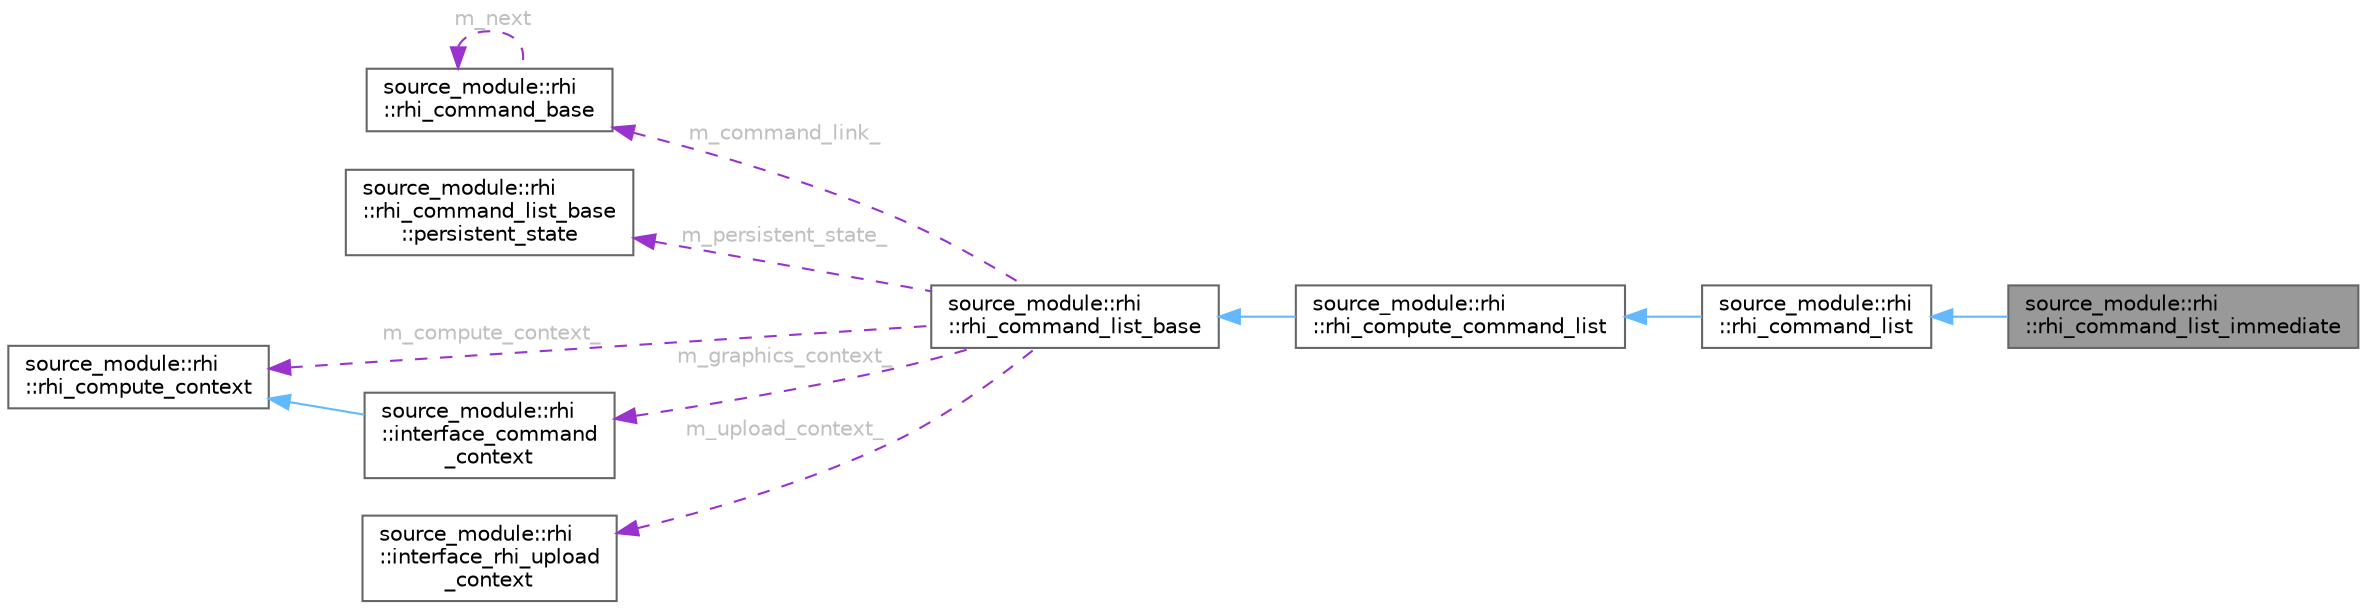 digraph "source_module::rhi::rhi_command_list_immediate"
{
 // LATEX_PDF_SIZE
  bgcolor="transparent";
  edge [fontname=Helvetica,fontsize=10,labelfontname=Helvetica,labelfontsize=10];
  node [fontname=Helvetica,fontsize=10,shape=box,height=0.2,width=0.4];
  rankdir="LR";
  Node1 [id="Node000001",label="source_module::rhi\l::rhi_command_list_immediate",height=0.2,width=0.4,color="gray40", fillcolor="grey60", style="filled", fontcolor="black",tooltip=" "];
  Node2 -> Node1 [id="edge11_Node000001_Node000002",dir="back",color="steelblue1",style="solid",tooltip=" "];
  Node2 [id="Node000002",label="source_module::rhi\l::rhi_command_list",height=0.2,width=0.4,color="gray40", fillcolor="white", style="filled",URL="$classsource__module_1_1rhi_1_1rhi__command__list.html",tooltip=" "];
  Node3 -> Node2 [id="edge12_Node000002_Node000003",dir="back",color="steelblue1",style="solid",tooltip=" "];
  Node3 [id="Node000003",label="source_module::rhi\l::rhi_compute_command_list",height=0.2,width=0.4,color="gray40", fillcolor="white", style="filled",URL="$classsource__module_1_1rhi_1_1rhi__compute__command__list.html",tooltip=" "];
  Node4 -> Node3 [id="edge13_Node000003_Node000004",dir="back",color="steelblue1",style="solid",tooltip=" "];
  Node4 [id="Node000004",label="source_module::rhi\l::rhi_command_list_base",height=0.2,width=0.4,color="gray40", fillcolor="white", style="filled",URL="$classsource__module_1_1rhi_1_1rhi__command__list__base.html",tooltip=" "];
  Node5 -> Node4 [id="edge14_Node000004_Node000005",dir="back",color="darkorchid3",style="dashed",tooltip=" ",label=" m_command_link_",fontcolor="grey" ];
  Node5 [id="Node000005",label="source_module::rhi\l::rhi_command_base",height=0.2,width=0.4,color="gray40", fillcolor="white", style="filled",URL="$classsource__module_1_1rhi_1_1rhi__command__base.html",tooltip=" "];
  Node5 -> Node5 [id="edge15_Node000005_Node000005",dir="back",color="darkorchid3",style="dashed",tooltip=" ",label=" m_next",fontcolor="grey" ];
  Node6 -> Node4 [id="edge16_Node000004_Node000006",dir="back",color="darkorchid3",style="dashed",tooltip=" ",label=" m_persistent_state_",fontcolor="grey" ];
  Node6 [id="Node000006",label="source_module::rhi\l::rhi_command_list_base\l::persistent_state",height=0.2,width=0.4,color="gray40", fillcolor="white", style="filled",URL="$structsource__module_1_1rhi_1_1rhi__command__list__base_1_1persistent__state.html",tooltip=" "];
  Node7 -> Node4 [id="edge17_Node000004_Node000007",dir="back",color="darkorchid3",style="dashed",tooltip=" ",label=" m_graphics_context_",fontcolor="grey" ];
  Node7 [id="Node000007",label="source_module::rhi\l::interface_command\l_context",height=0.2,width=0.4,color="gray40", fillcolor="white", style="filled",URL="$classsource__module_1_1rhi_1_1interface__command__context.html",tooltip=" "];
  Node8 -> Node7 [id="edge18_Node000007_Node000008",dir="back",color="steelblue1",style="solid",tooltip=" "];
  Node8 [id="Node000008",label="source_module::rhi\l::rhi_compute_context",height=0.2,width=0.4,color="gray40", fillcolor="white", style="filled",URL="$classsource__module_1_1rhi_1_1rhi__compute__context.html",tooltip=" "];
  Node8 -> Node4 [id="edge19_Node000004_Node000008",dir="back",color="darkorchid3",style="dashed",tooltip=" ",label=" m_compute_context_",fontcolor="grey" ];
  Node9 -> Node4 [id="edge20_Node000004_Node000009",dir="back",color="darkorchid3",style="dashed",tooltip=" ",label=" m_upload_context_",fontcolor="grey" ];
  Node9 [id="Node000009",label="source_module::rhi\l::interface_rhi_upload\l_context",height=0.2,width=0.4,color="gray40", fillcolor="white", style="filled",URL="$classsource__module_1_1rhi_1_1interface__rhi__upload__context.html",tooltip=" "];
}
